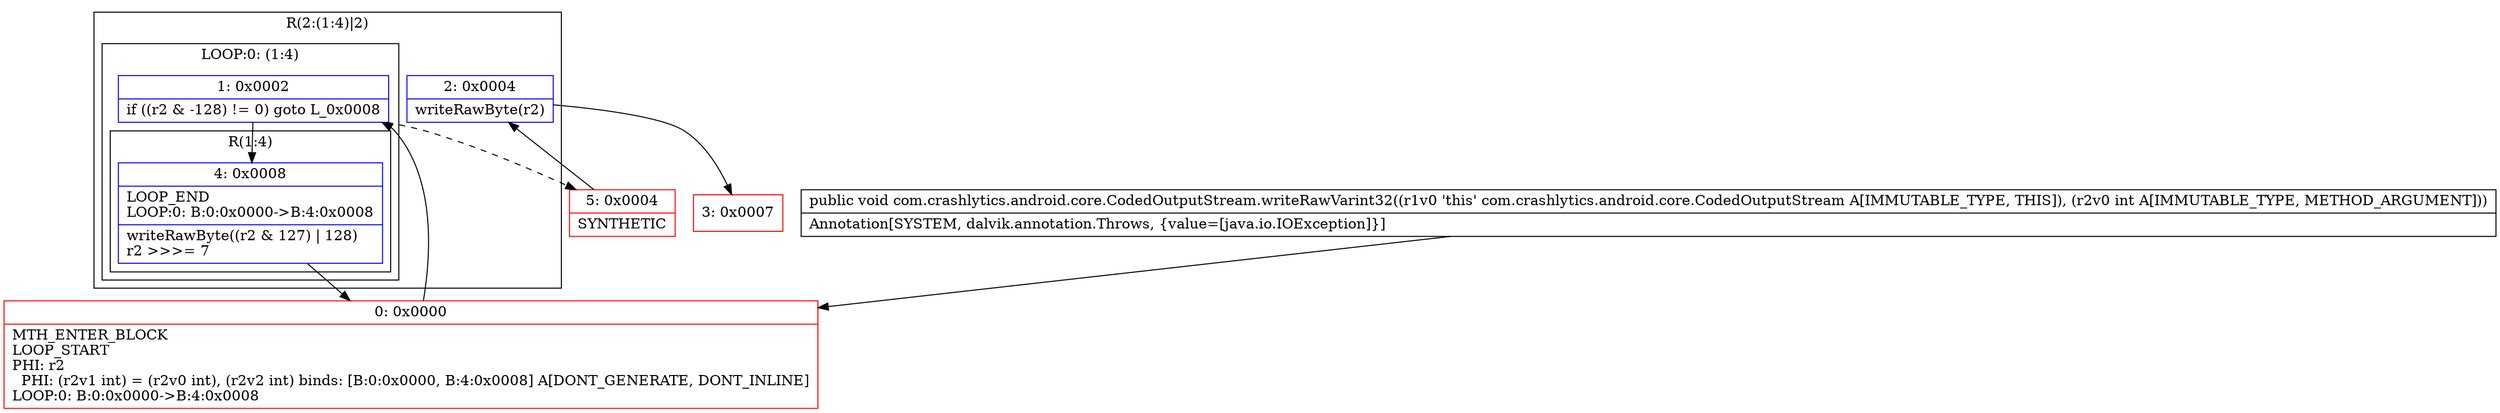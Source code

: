 digraph "CFG forcom.crashlytics.android.core.CodedOutputStream.writeRawVarint32(I)V" {
subgraph cluster_Region_1250907322 {
label = "R(2:(1:4)|2)";
node [shape=record,color=blue];
subgraph cluster_LoopRegion_1486591726 {
label = "LOOP:0: (1:4)";
node [shape=record,color=blue];
Node_1 [shape=record,label="{1\:\ 0x0002|if ((r2 & \-128) != 0) goto L_0x0008\l}"];
subgraph cluster_Region_1120100158 {
label = "R(1:4)";
node [shape=record,color=blue];
Node_4 [shape=record,label="{4\:\ 0x0008|LOOP_END\lLOOP:0: B:0:0x0000\-\>B:4:0x0008\l|writeRawByte((r2 & 127) \| 128)\lr2 \>\>\>= 7\l}"];
}
}
Node_2 [shape=record,label="{2\:\ 0x0004|writeRawByte(r2)\l}"];
}
Node_0 [shape=record,color=red,label="{0\:\ 0x0000|MTH_ENTER_BLOCK\lLOOP_START\lPHI: r2 \l  PHI: (r2v1 int) = (r2v0 int), (r2v2 int) binds: [B:0:0x0000, B:4:0x0008] A[DONT_GENERATE, DONT_INLINE]\lLOOP:0: B:0:0x0000\-\>B:4:0x0008\l}"];
Node_3 [shape=record,color=red,label="{3\:\ 0x0007}"];
Node_5 [shape=record,color=red,label="{5\:\ 0x0004|SYNTHETIC\l}"];
MethodNode[shape=record,label="{public void com.crashlytics.android.core.CodedOutputStream.writeRawVarint32((r1v0 'this' com.crashlytics.android.core.CodedOutputStream A[IMMUTABLE_TYPE, THIS]), (r2v0 int A[IMMUTABLE_TYPE, METHOD_ARGUMENT]))  | Annotation[SYSTEM, dalvik.annotation.Throws, \{value=[java.io.IOException]\}]\l}"];
MethodNode -> Node_0;
Node_1 -> Node_4;
Node_1 -> Node_5[style=dashed];
Node_4 -> Node_0;
Node_2 -> Node_3;
Node_0 -> Node_1;
Node_5 -> Node_2;
}

